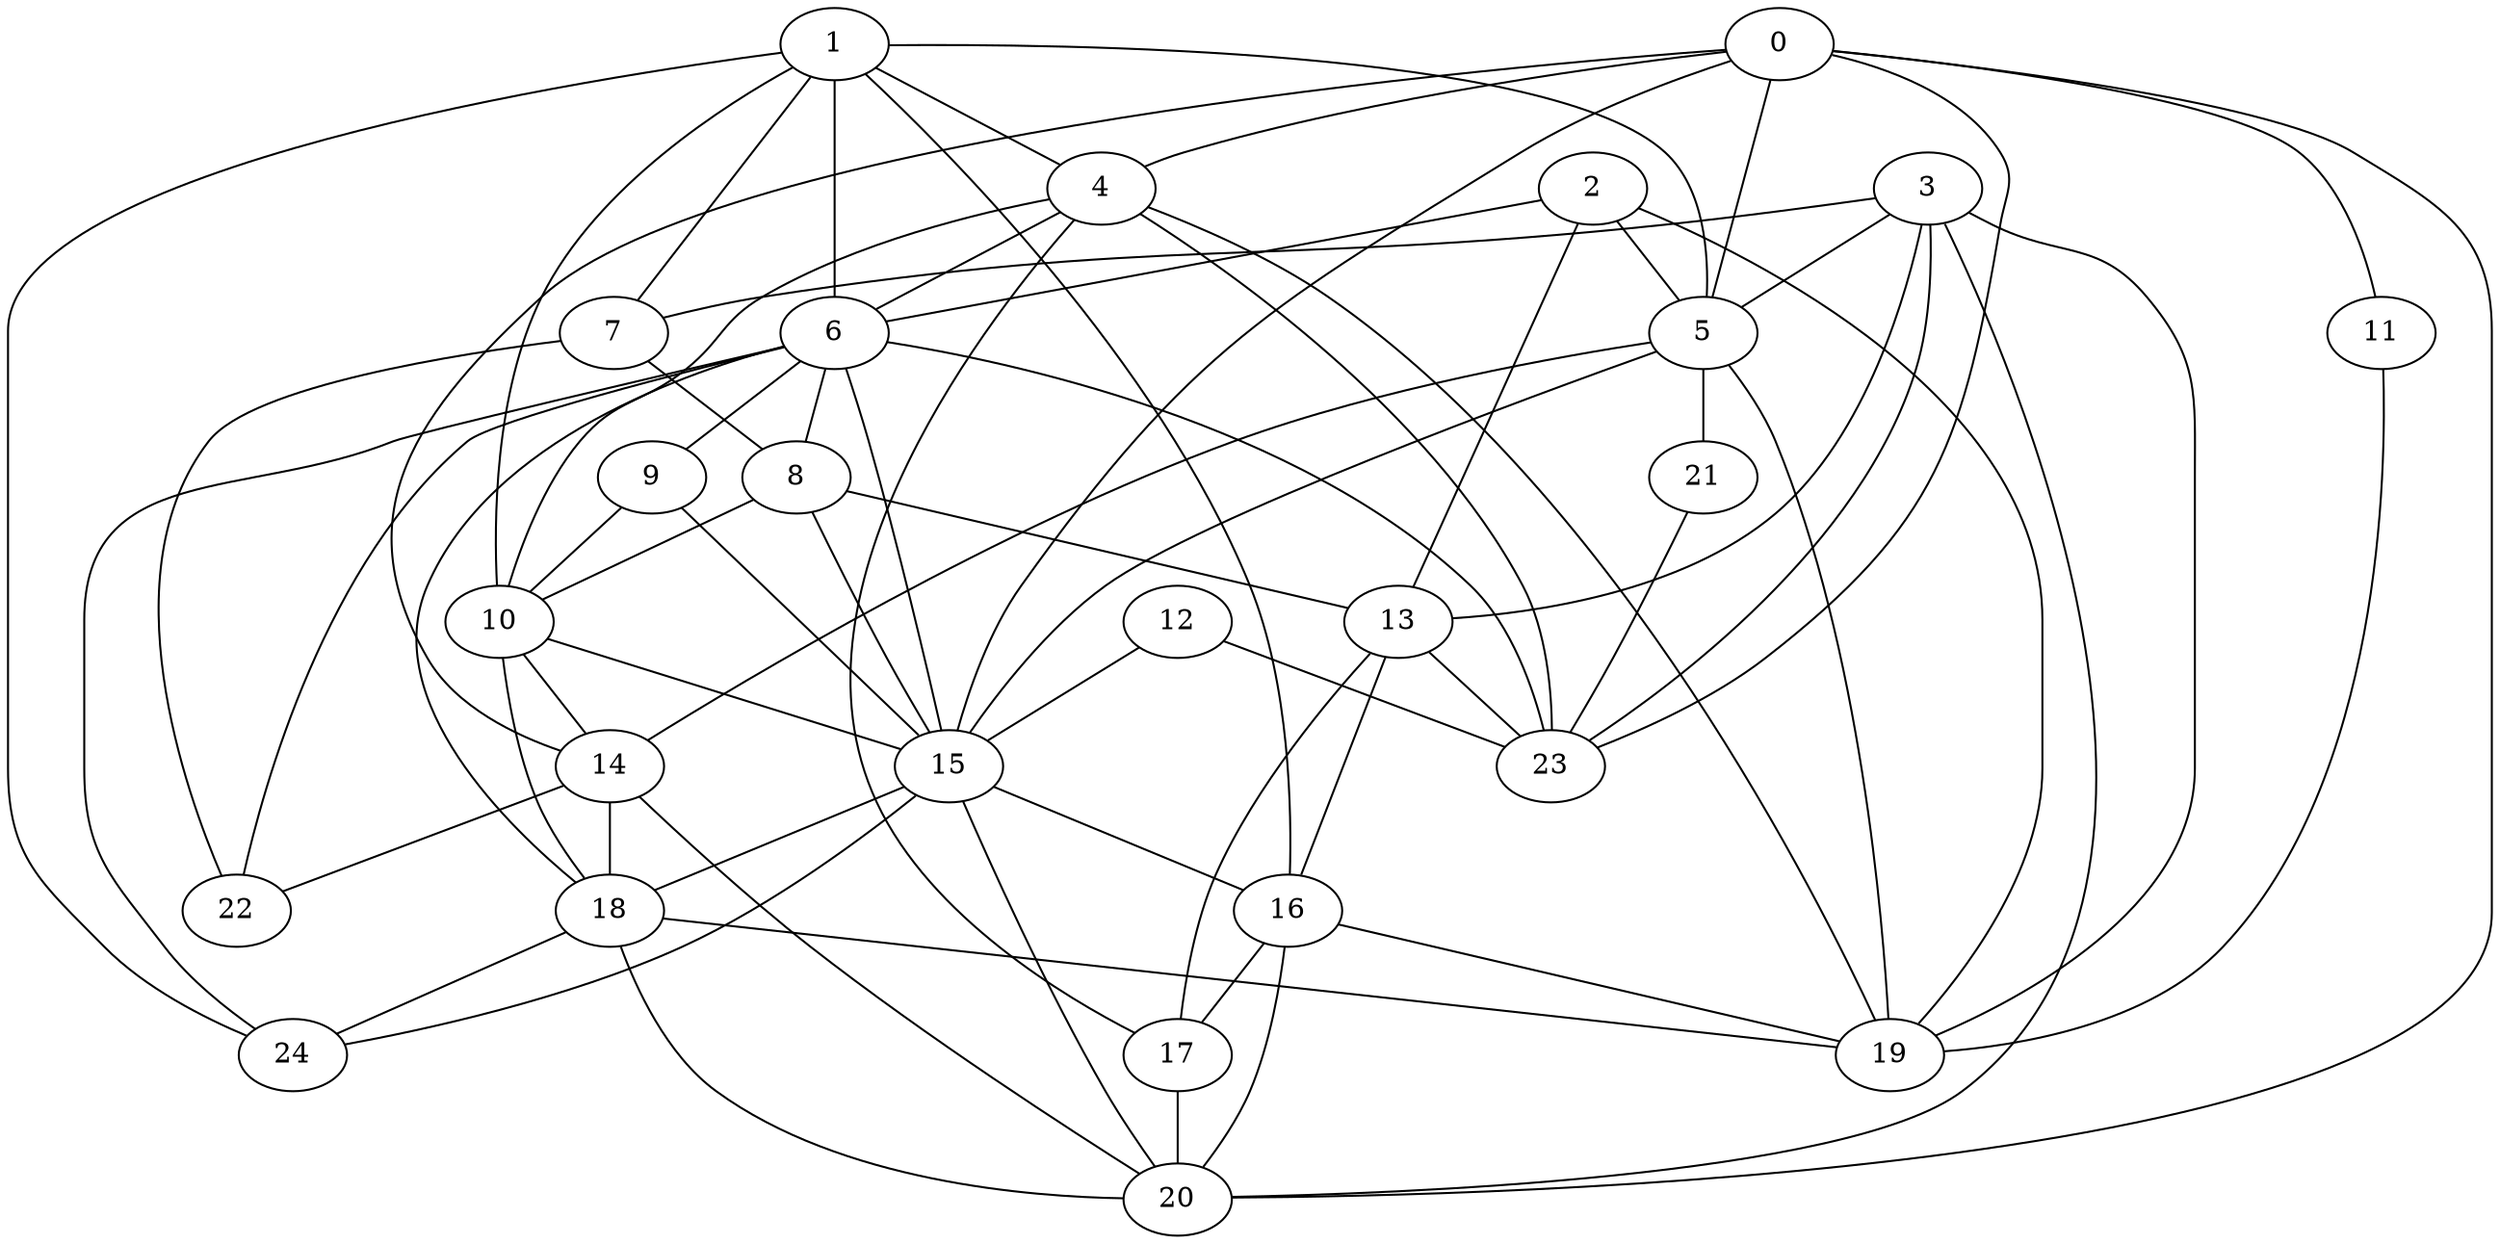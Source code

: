 strict graph "gnp_random_graph(25,0.25)" {
0;
1;
2;
3;
4;
5;
6;
7;
8;
9;
10;
11;
12;
13;
14;
15;
16;
17;
18;
19;
20;
21;
22;
23;
24;
0 -- 4  [is_available=True, prob="0.475404490584"];
0 -- 5  [is_available=True, prob="0.687076538305"];
0 -- 11  [is_available=True, prob="0.253697215984"];
0 -- 14  [is_available=True, prob="0.762210971176"];
0 -- 15  [is_available=True, prob="0.712464826428"];
0 -- 20  [is_available=True, prob="1.0"];
0 -- 23  [is_available=True, prob="0.504643175388"];
1 -- 4  [is_available=True, prob="0.456878701809"];
1 -- 5  [is_available=True, prob="0.0373085202464"];
1 -- 6  [is_available=True, prob="1.0"];
1 -- 7  [is_available=True, prob="1.0"];
1 -- 10  [is_available=True, prob="0.0807871240395"];
1 -- 16  [is_available=True, prob="0.25678871065"];
1 -- 24  [is_available=True, prob="0.355865120225"];
2 -- 19  [is_available=True, prob="0.621206880388"];
2 -- 5  [is_available=True, prob="0.0230398428596"];
2 -- 6  [is_available=True, prob="0.867855351295"];
2 -- 13  [is_available=True, prob="0.801719841568"];
3 -- 5  [is_available=True, prob="1.0"];
3 -- 7  [is_available=True, prob="1.0"];
3 -- 13  [is_available=True, prob="1.0"];
3 -- 19  [is_available=True, prob="0.266620657864"];
3 -- 20  [is_available=True, prob="0.251043674824"];
3 -- 23  [is_available=True, prob="0.425084726895"];
4 -- 6  [is_available=True, prob="0.307512536972"];
4 -- 10  [is_available=True, prob="0.647409290212"];
4 -- 17  [is_available=True, prob="0.288367364998"];
4 -- 19  [is_available=True, prob="0.382550647102"];
4 -- 23  [is_available=True, prob="1.0"];
5 -- 14  [is_available=True, prob="1.0"];
5 -- 15  [is_available=True, prob="0.727831390642"];
5 -- 19  [is_available=True, prob="0.859537316566"];
5 -- 21  [is_available=True, prob="0.840114357295"];
6 -- 8  [is_available=True, prob="0.594771213657"];
6 -- 9  [is_available=True, prob="0.577250199786"];
6 -- 15  [is_available=True, prob="1.0"];
6 -- 18  [is_available=True, prob="0.68601218516"];
6 -- 22  [is_available=True, prob="0.205368150471"];
6 -- 23  [is_available=True, prob="0.581639214526"];
6 -- 24  [is_available=True, prob="1.0"];
7 -- 8  [is_available=True, prob="0.160560805935"];
7 -- 22  [is_available=True, prob="0.281626996311"];
8 -- 10  [is_available=True, prob="0.840498015374"];
8 -- 15  [is_available=True, prob="1.0"];
8 -- 13  [is_available=True, prob="0.284278967492"];
9 -- 10  [is_available=True, prob="0.0690949497061"];
9 -- 15  [is_available=True, prob="0.0468986571087"];
10 -- 14  [is_available=True, prob="0.205654733352"];
10 -- 15  [is_available=True, prob="0.362826275805"];
10 -- 18  [is_available=True, prob="0.483175527019"];
11 -- 19  [is_available=True, prob="0.752519068724"];
12 -- 23  [is_available=True, prob="1.0"];
12 -- 15  [is_available=True, prob="0.918066741572"];
13 -- 16  [is_available=True, prob="0.263534757731"];
13 -- 17  [is_available=True, prob="0.629863251734"];
13 -- 23  [is_available=True, prob="0.516241664164"];
14 -- 18  [is_available=True, prob="0.0939168350886"];
14 -- 20  [is_available=True, prob="0.622326390651"];
14 -- 22  [is_available=True, prob="0.0509038781942"];
15 -- 16  [is_available=True, prob="0.382680736986"];
15 -- 18  [is_available=True, prob="0.454128587763"];
15 -- 20  [is_available=True, prob="0.288789051533"];
15 -- 24  [is_available=True, prob="0.946682718361"];
16 -- 17  [is_available=True, prob="1.0"];
16 -- 19  [is_available=True, prob="0.750769108719"];
16 -- 20  [is_available=True, prob="0.575615361144"];
17 -- 20  [is_available=True, prob="0.541244272039"];
18 -- 19  [is_available=True, prob="0.45669033606"];
18 -- 20  [is_available=True, prob="0.500712508781"];
18 -- 24  [is_available=True, prob="0.017315486719"];
21 -- 23  [is_available=True, prob="1.0"];
}
